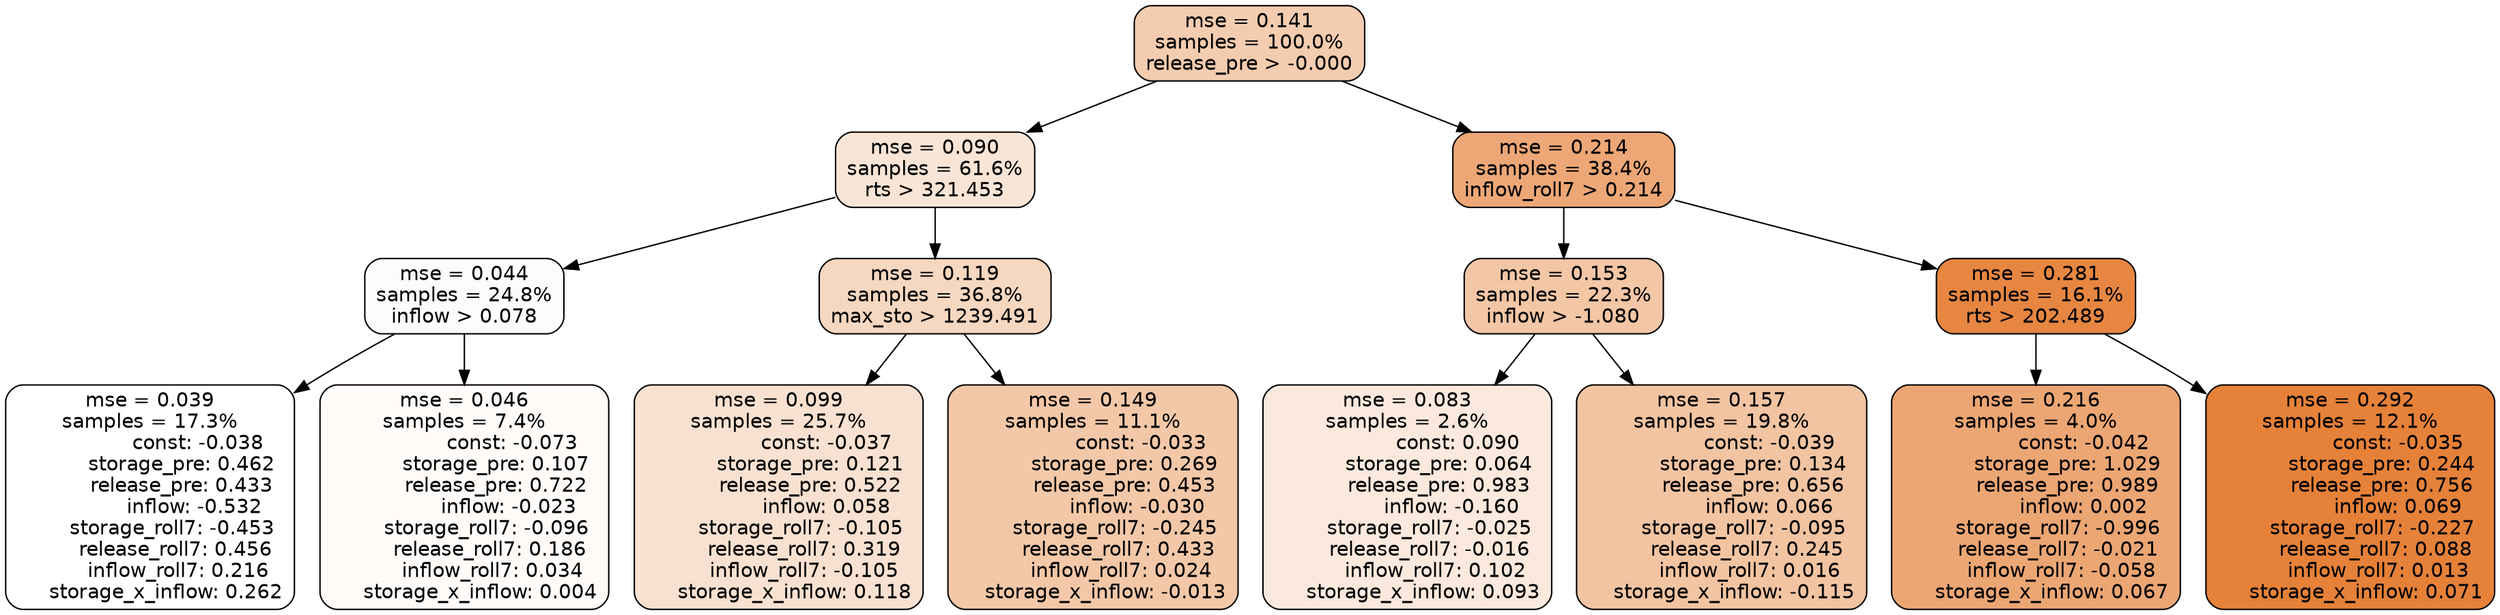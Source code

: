 digraph tree {
node [shape=rectangle, style="filled, rounded", color="black", fontname=helvetica] ;
edge [fontname=helvetica] ;
	"0" [label="mse = 0.141
samples = 100.0%
release_pre > -0.000", fillcolor="#f4ccaf"]
	"1" [label="mse = 0.090
samples = 61.6%
rts > 321.453", fillcolor="#f9e5d6"]
	"8" [label="mse = 0.214
samples = 38.4%
inflow_roll7 > 0.214", fillcolor="#eda776"]
	"5" [label="mse = 0.044
samples = 24.8%
inflow > 0.078", fillcolor="#fefcfb"]
	"2" [label="mse = 0.119
samples = 36.8%
max_sto > 1239.491", fillcolor="#f6d7c0"]
	"9" [label="mse = 0.153
samples = 22.3%
inflow > -1.080", fillcolor="#f3c6a6"]
	"12" [label="mse = 0.281
samples = 16.1%
rts > 202.489", fillcolor="#e68641"]
	"6" [label="mse = 0.039
samples = 17.3%
               const: -0.038
          storage_pre: 0.462
          release_pre: 0.433
              inflow: -0.532
       storage_roll7: -0.453
        release_roll7: 0.456
         inflow_roll7: 0.216
     storage_x_inflow: 0.262", fillcolor="#ffffff"]
	"7" [label="mse = 0.046
samples = 7.4%
               const: -0.073
          storage_pre: 0.107
          release_pre: 0.722
              inflow: -0.023
       storage_roll7: -0.096
        release_roll7: 0.186
         inflow_roll7: 0.034
     storage_x_inflow: 0.004", fillcolor="#fefbf9"]
	"3" [label="mse = 0.099
samples = 25.7%
               const: -0.037
          storage_pre: 0.121
          release_pre: 0.522
               inflow: 0.058
       storage_roll7: -0.105
        release_roll7: 0.319
        inflow_roll7: -0.105
     storage_x_inflow: 0.118", fillcolor="#f8e1d0"]
	"4" [label="mse = 0.149
samples = 11.1%
               const: -0.033
          storage_pre: 0.269
          release_pre: 0.453
              inflow: -0.030
       storage_roll7: -0.245
        release_roll7: 0.433
         inflow_roll7: 0.024
    storage_x_inflow: -0.013", fillcolor="#f3c8a8"]
	"10" [label="mse = 0.083
samples = 2.6%
                const: 0.090
          storage_pre: 0.064
          release_pre: 0.983
              inflow: -0.160
       storage_roll7: -0.025
       release_roll7: -0.016
         inflow_roll7: 0.102
     storage_x_inflow: 0.093", fillcolor="#fae9dc"]
	"11" [label="mse = 0.157
samples = 19.8%
               const: -0.039
          storage_pre: 0.134
          release_pre: 0.656
               inflow: 0.066
       storage_roll7: -0.095
        release_roll7: 0.245
         inflow_roll7: 0.016
    storage_x_inflow: -0.115", fillcolor="#f2c4a2"]
	"14" [label="mse = 0.216
samples = 4.0%
               const: -0.042
          storage_pre: 1.029
          release_pre: 0.989
               inflow: 0.002
       storage_roll7: -0.996
       release_roll7: -0.021
        inflow_roll7: -0.058
     storage_x_inflow: 0.067", fillcolor="#eca674"]
	"13" [label="mse = 0.292
samples = 12.1%
               const: -0.035
          storage_pre: 0.244
          release_pre: 0.756
               inflow: 0.069
       storage_roll7: -0.227
        release_roll7: 0.088
         inflow_roll7: 0.013
     storage_x_inflow: 0.071", fillcolor="#e58139"]

	"0" -> "1"
	"0" -> "8"
	"1" -> "2"
	"1" -> "5"
	"8" -> "9"
	"8" -> "12"
	"5" -> "6"
	"5" -> "7"
	"2" -> "3"
	"2" -> "4"
	"9" -> "10"
	"9" -> "11"
	"12" -> "13"
	"12" -> "14"
}